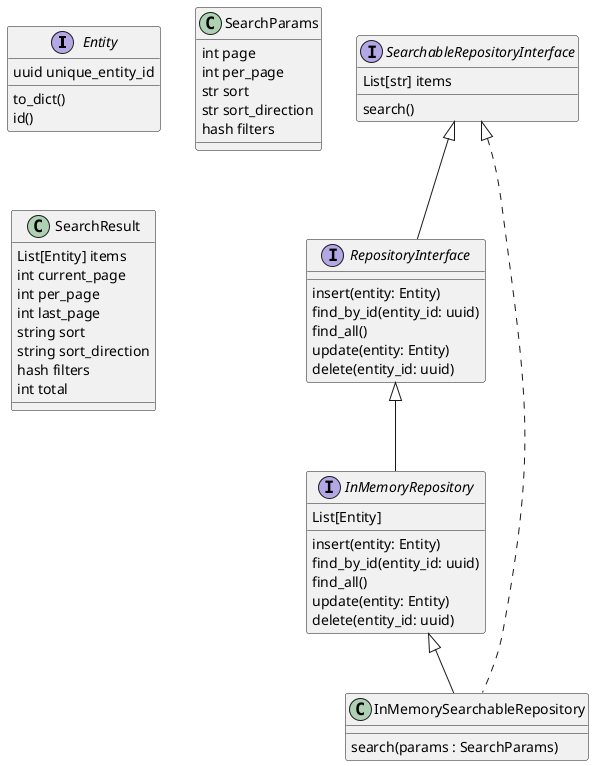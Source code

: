 @startuml


interface Entity

Entity : uuid unique_entity_id
Entity : to_dict()
Entity : id()


interface SearchableRepositoryInterface
SearchableRepositoryInterface : List[str] items
SearchableRepositoryInterface : search()

interface RepositoryInterface
RepositoryInterface : insert(entity: Entity)
RepositoryInterface : find_by_id(entity_id: uuid)
RepositoryInterface : find_all()
RepositoryInterface : update(entity: Entity)
RepositoryInterface : delete(entity_id: uuid)

interface InMemoryRepository implements RepositoryInterface
InMemoryRepository : List[Entity]
InMemoryRepository : insert(entity: Entity)
InMemoryRepository : find_by_id(entity_id: uuid)
InMemoryRepository : find_all()
InMemoryRepository : update(entity: Entity)
InMemoryRepository : delete(entity_id: uuid)



class InMemorySearchableRepository extends InMemoryRepository
class InMemorySearchableRepository implements SearchableRepositoryInterface
InMemorySearchableRepository : search(params : SearchParams)


SearchableRepositoryInterface <|-- RepositoryInterface



class SearchParams
SearchParams : int page
SearchParams : int per_page
SearchParams : str sort
SearchParams : str sort_direction
SearchParams : hash filters

class SearchResult
SearchResult : List[Entity] items
SearchResult : int current_page
SearchResult : int per_page
SearchResult : int last_page
SearchResult : string sort
SearchResult : string sort_direction
SearchResult : hash filters
SearchResult : int total


@enduml
